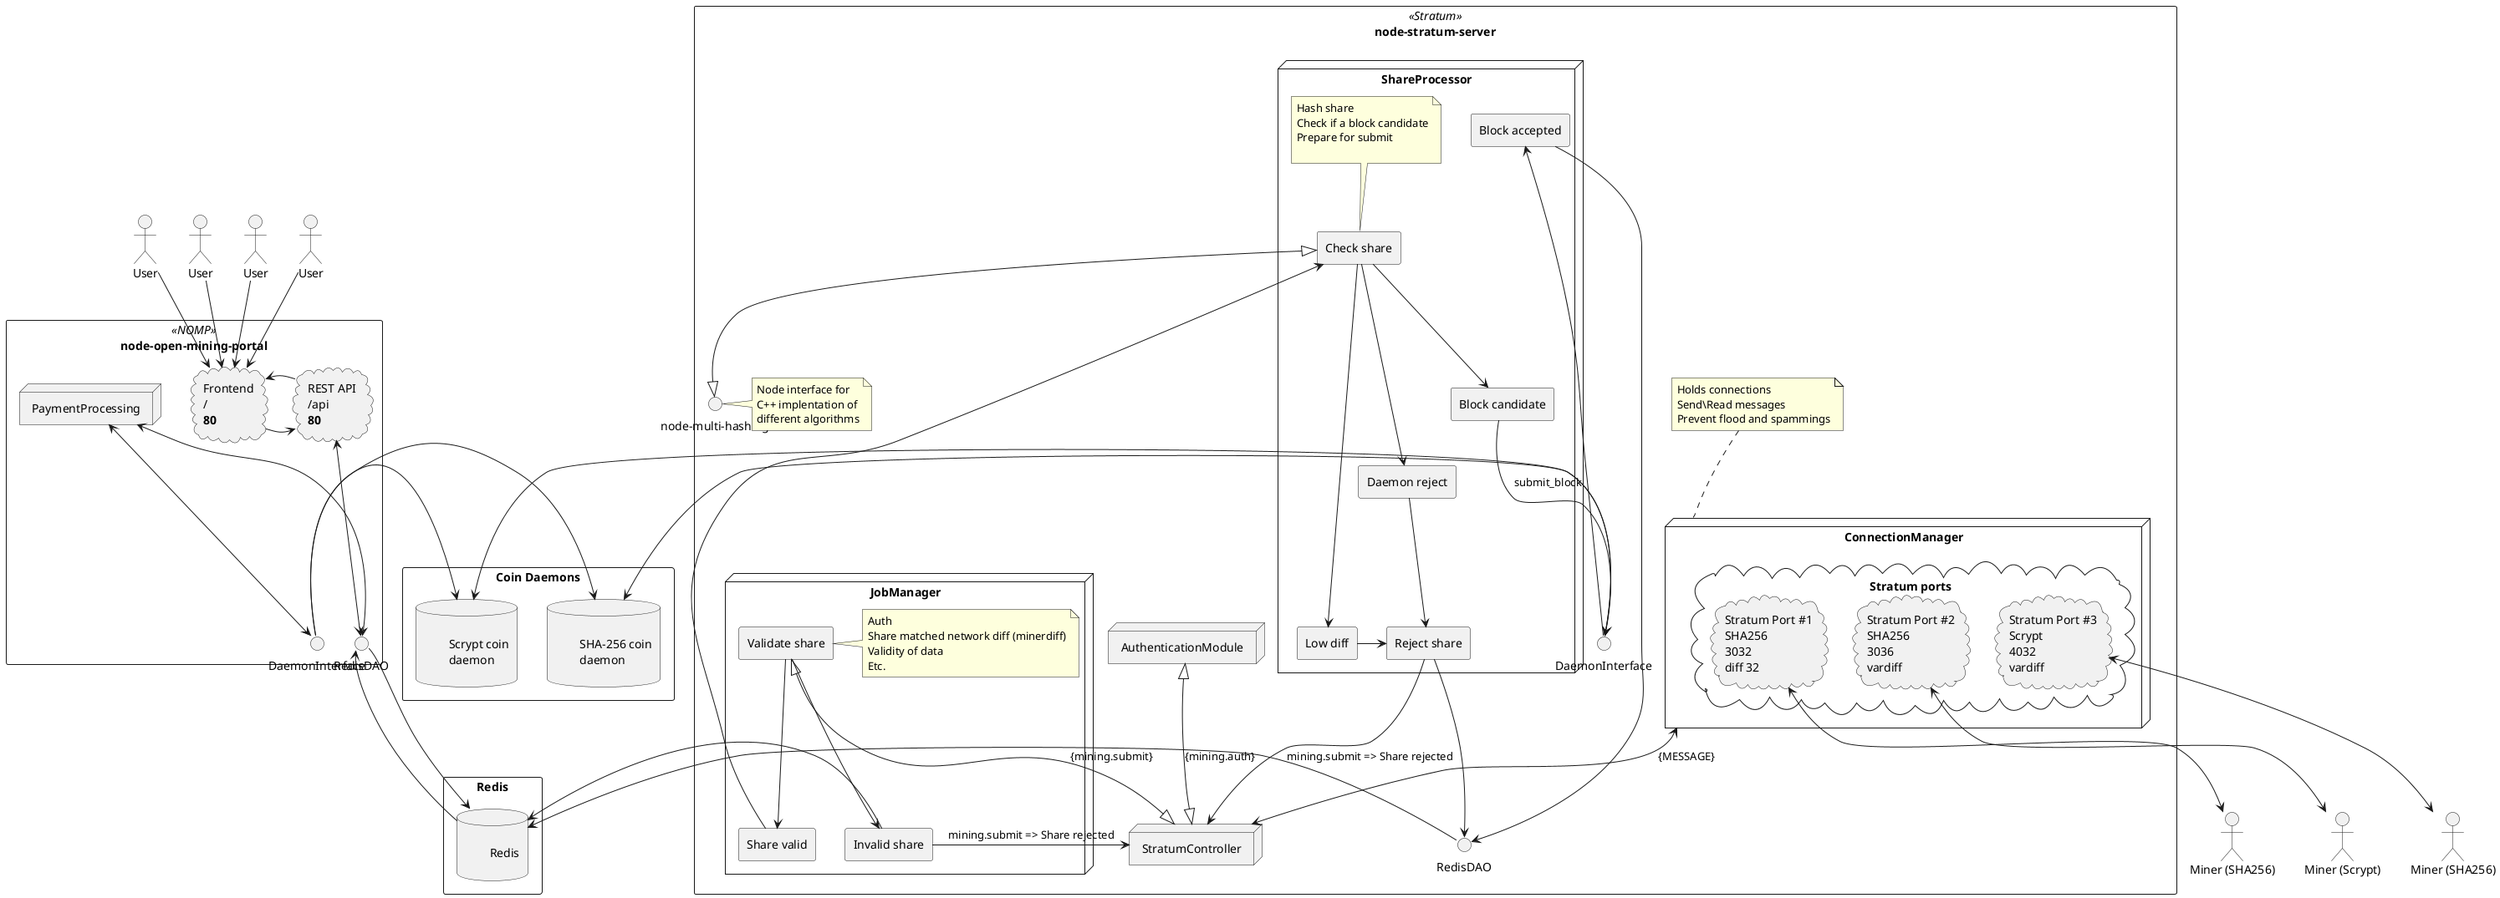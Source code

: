 @startuml




rectangle Redis {
    database redis [

        Redis

    ]
}

rectangle "Coin Daemons" as coin_daemons {
    database sha256daemon [

        SHA-256 coin
        daemon

    ]

    database scryptdaemon [

        Scrypt coin
        daemon

    ]

}


rectangle "node-open-mining-portal" <<NOMP>> {
    interface RedisDAO as nomp_redis_dao

    interface DaemonInterface as nomp_daemon_interface

    nomp_redis_dao --> redis
    nomp_redis_dao <- redis

	node PaymentProcessing

	PaymentProcessing <--> nomp_redis_dao
	PaymentProcessing <--> nomp_daemon_interface

	cloud "Frontend\n/\n<b>80" as frontend_port
	cloud "REST API\n/api\n<b>80" as rest_port

    nomp_daemon_interface -> sha256daemon
    nomp_daemon_interface -> scryptdaemon

    rest_port <--> nomp_redis_dao

    frontend_port -> rest_port
    frontend_port <- rest_port
}


rectangle "node-stratum-server" <<Stratum>> {
    interface RedisDAO as nss_redis_dao
    interface DaemonInterface as nss_daemon_interface


    nss_redis_dao -> redis

    interface "node-multi-hashing" as node_multi_hashing

    note right of node_multi_hashing
        Node interface for
        C++ implentation of
        different algorithms
    end note

    node ConnectionManager as connection_manager {
     cloud "Stratum ports" as stratum_ports {
            cloud "Stratum Port #1\nSHA256\n3032\ndiff 32" as stratum_port_1
            cloud "Stratum Port #2\nSHA256\n3036\nvardiff" as stratum_port_2
            cloud "Stratum Port #3\nScrypt\n4032\nvardiff" as stratum_port_3
        }
    }

    node StratumController as stratum_controller {
    }


   node ShareProcessor {
        agent "Check share" as check_share
        agent "Block candidate" as block_candidate
        agent "Low diff" as low_diff
        agent "Reject share" as reject_share
        agent "Daemon reject" as reject_daemon_reject
        agent "Block accepted" as block_accepted

        note top of check_share
            Hash share
            Check if a block candidate
            Prepare for submit

        end note
        check_share --> reject_daemon_reject
        check_share ---> low_diff
        check_share --> block_candidate
        check_share <|-down-|> node_multi_hashing


        reject_daemon_reject -> reject_share
        low_diff -> reject_share

        block_candidate -down-> nss_daemon_interface : submit_block
        nss_daemon_interface -> block_accepted
        block_accepted -> nss_redis_dao

        reject_share -down-> nss_redis_dao
        reject_share --> stratum_controller : "mining.submit => Share rejected"
    }


    node JobManager as job_manager {
        agent "Validate share" as validate_share
        agent "Share valid" as share_valid
        agent "Invalid share" as share_invalid

        note right of validate_share
            Auth
            Share matched network diff (minerdiff)
            Validity of data
            Etc.
        end note

        validate_share --> share_valid
        validate_share --> share_invalid

        share_invalid -> redis
        share_invalid -> stratum_controller : "mining.submit => Share rejected"
        check_share <-right- share_valid

    }

    node AuthenticationModule as auth_module {

    }

    nss_daemon_interface <-> sha256daemon
    nss_daemon_interface <-> scryptdaemon



    connection_manager <-down-> stratum_controller: {MESSAGE}
     note top of connection_manager
         Holds connections
         Send\Read messages
         Prevent flood and spammings
     end note

    stratum_controller <|-up-|> auth_module : {mining.auth}
    stratum_controller <|-down-|> validate_share : {mining.submit}

}


actor worker1 [
    Miner (SHA256)
]

actor worker2 [
    Miner (Scrypt)
]

actor worker3 [
    Miner (SHA256)
]


actor user1 [
    User
]

actor user2 [
    User
]

actor user3 [
    User
]

actor user4 [
    User
]

worker3 <-up-> stratum_port_3
worker2 <-up-> stratum_port_2
worker1 <-up-> stratum_port_1



user1 -down-> frontend_port
user2 -down-> frontend_port
user3 -down-> frontend_port
user4 -down-> frontend_port

@enduml